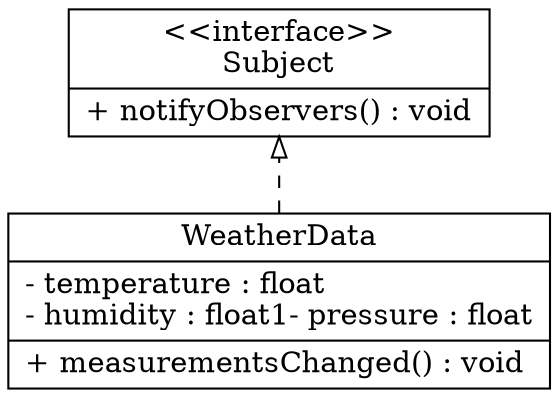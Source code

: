 digraph observer_example
{
rankdir=BT;
Subject [
shape="record",
label = "{\<\<interface\>\>\nSubject| + notifyObservers() : void\l}"
];

WeatherData [
shape = "record",
label = "{WeatherData | - temperature : float\l- humidity : float\1- pressure : float\l|+ 			measurementsChanged() : void\l}"
];

WeatherData -> Subject [arrowhead="onormal", style="dashed"];
}
